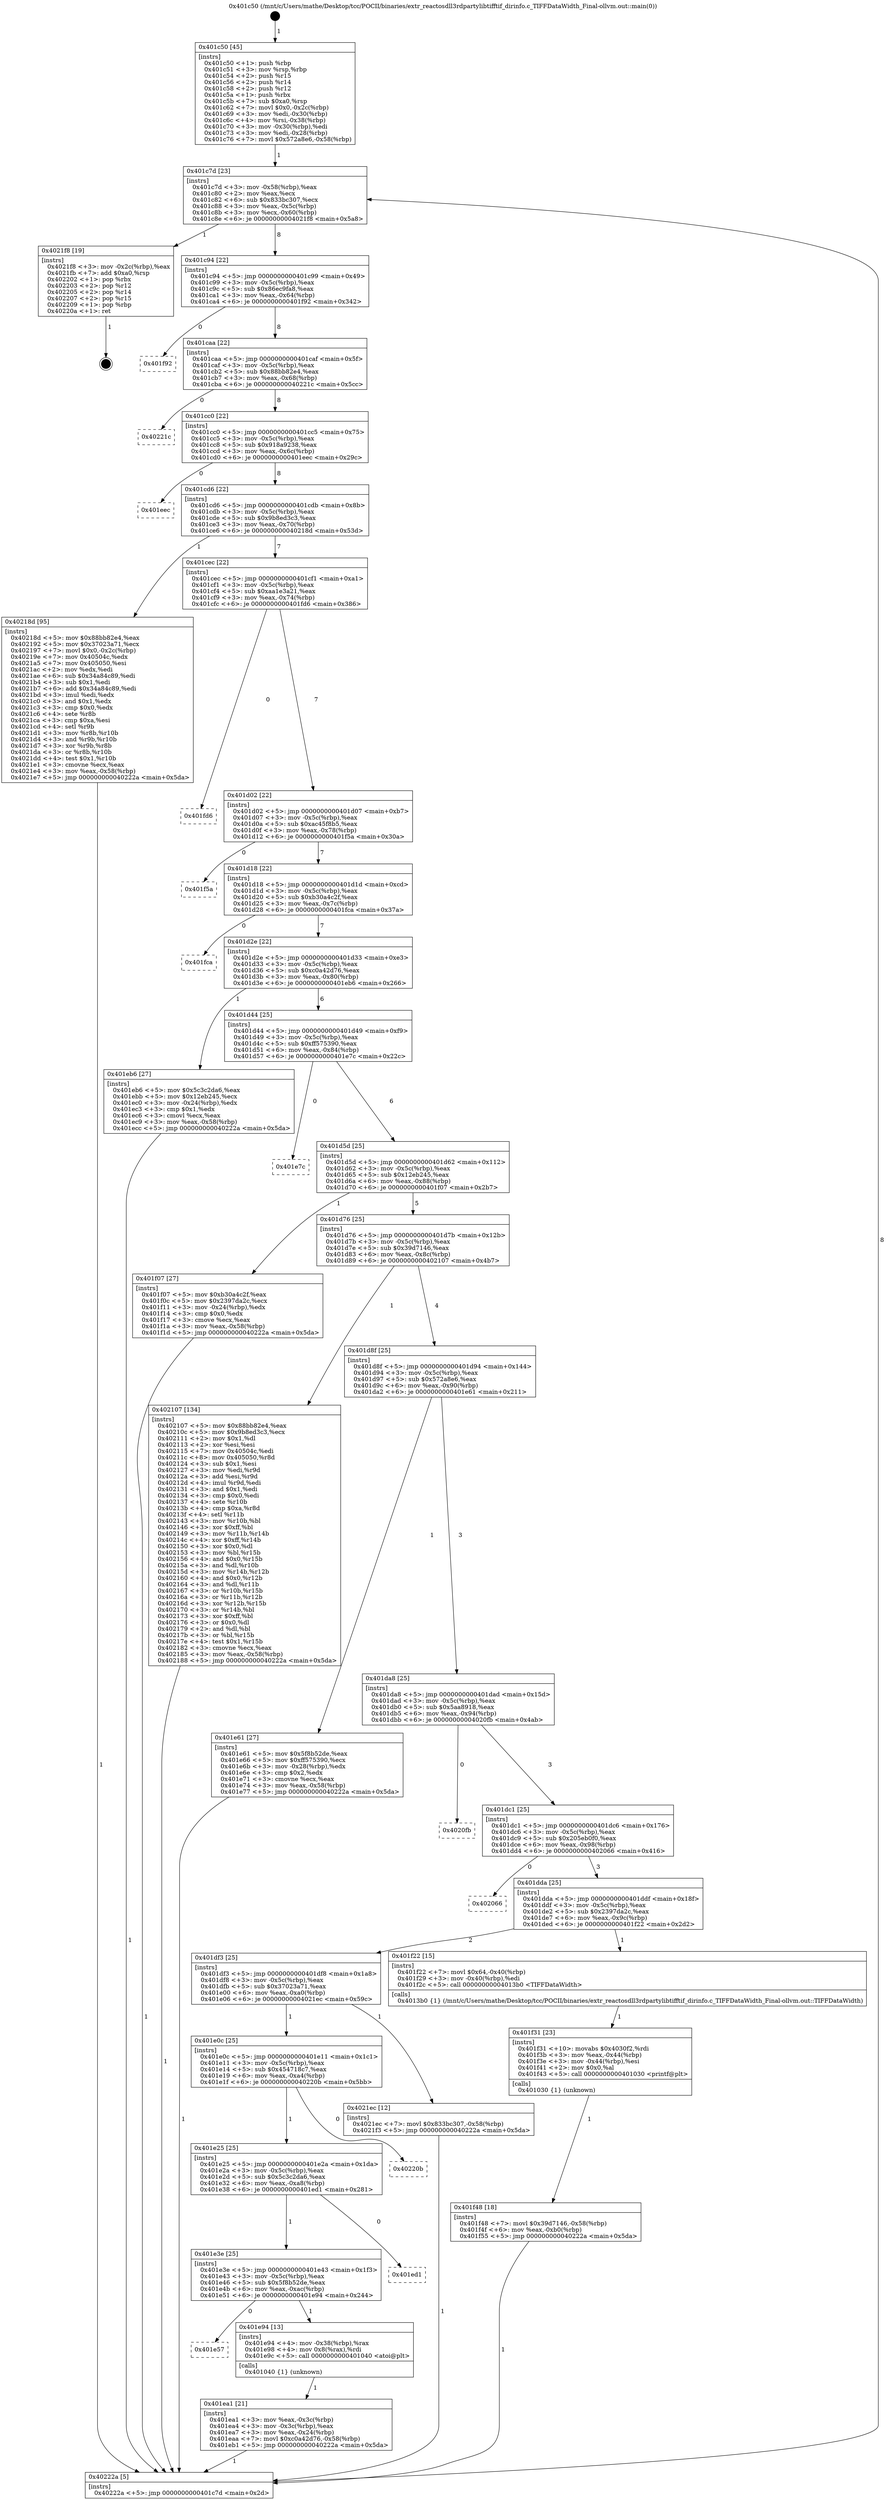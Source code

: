 digraph "0x401c50" {
  label = "0x401c50 (/mnt/c/Users/mathe/Desktop/tcc/POCII/binaries/extr_reactosdll3rdpartylibtifftif_dirinfo.c_TIFFDataWidth_Final-ollvm.out::main(0))"
  labelloc = "t"
  node[shape=record]

  Entry [label="",width=0.3,height=0.3,shape=circle,fillcolor=black,style=filled]
  "0x401c7d" [label="{
     0x401c7d [23]\l
     | [instrs]\l
     &nbsp;&nbsp;0x401c7d \<+3\>: mov -0x58(%rbp),%eax\l
     &nbsp;&nbsp;0x401c80 \<+2\>: mov %eax,%ecx\l
     &nbsp;&nbsp;0x401c82 \<+6\>: sub $0x833bc307,%ecx\l
     &nbsp;&nbsp;0x401c88 \<+3\>: mov %eax,-0x5c(%rbp)\l
     &nbsp;&nbsp;0x401c8b \<+3\>: mov %ecx,-0x60(%rbp)\l
     &nbsp;&nbsp;0x401c8e \<+6\>: je 00000000004021f8 \<main+0x5a8\>\l
  }"]
  "0x4021f8" [label="{
     0x4021f8 [19]\l
     | [instrs]\l
     &nbsp;&nbsp;0x4021f8 \<+3\>: mov -0x2c(%rbp),%eax\l
     &nbsp;&nbsp;0x4021fb \<+7\>: add $0xa0,%rsp\l
     &nbsp;&nbsp;0x402202 \<+1\>: pop %rbx\l
     &nbsp;&nbsp;0x402203 \<+2\>: pop %r12\l
     &nbsp;&nbsp;0x402205 \<+2\>: pop %r14\l
     &nbsp;&nbsp;0x402207 \<+2\>: pop %r15\l
     &nbsp;&nbsp;0x402209 \<+1\>: pop %rbp\l
     &nbsp;&nbsp;0x40220a \<+1\>: ret\l
  }"]
  "0x401c94" [label="{
     0x401c94 [22]\l
     | [instrs]\l
     &nbsp;&nbsp;0x401c94 \<+5\>: jmp 0000000000401c99 \<main+0x49\>\l
     &nbsp;&nbsp;0x401c99 \<+3\>: mov -0x5c(%rbp),%eax\l
     &nbsp;&nbsp;0x401c9c \<+5\>: sub $0x86ec9fa8,%eax\l
     &nbsp;&nbsp;0x401ca1 \<+3\>: mov %eax,-0x64(%rbp)\l
     &nbsp;&nbsp;0x401ca4 \<+6\>: je 0000000000401f92 \<main+0x342\>\l
  }"]
  Exit [label="",width=0.3,height=0.3,shape=circle,fillcolor=black,style=filled,peripheries=2]
  "0x401f92" [label="{
     0x401f92\l
  }", style=dashed]
  "0x401caa" [label="{
     0x401caa [22]\l
     | [instrs]\l
     &nbsp;&nbsp;0x401caa \<+5\>: jmp 0000000000401caf \<main+0x5f\>\l
     &nbsp;&nbsp;0x401caf \<+3\>: mov -0x5c(%rbp),%eax\l
     &nbsp;&nbsp;0x401cb2 \<+5\>: sub $0x88bb82e4,%eax\l
     &nbsp;&nbsp;0x401cb7 \<+3\>: mov %eax,-0x68(%rbp)\l
     &nbsp;&nbsp;0x401cba \<+6\>: je 000000000040221c \<main+0x5cc\>\l
  }"]
  "0x401f48" [label="{
     0x401f48 [18]\l
     | [instrs]\l
     &nbsp;&nbsp;0x401f48 \<+7\>: movl $0x39d7146,-0x58(%rbp)\l
     &nbsp;&nbsp;0x401f4f \<+6\>: mov %eax,-0xb0(%rbp)\l
     &nbsp;&nbsp;0x401f55 \<+5\>: jmp 000000000040222a \<main+0x5da\>\l
  }"]
  "0x40221c" [label="{
     0x40221c\l
  }", style=dashed]
  "0x401cc0" [label="{
     0x401cc0 [22]\l
     | [instrs]\l
     &nbsp;&nbsp;0x401cc0 \<+5\>: jmp 0000000000401cc5 \<main+0x75\>\l
     &nbsp;&nbsp;0x401cc5 \<+3\>: mov -0x5c(%rbp),%eax\l
     &nbsp;&nbsp;0x401cc8 \<+5\>: sub $0x918a9238,%eax\l
     &nbsp;&nbsp;0x401ccd \<+3\>: mov %eax,-0x6c(%rbp)\l
     &nbsp;&nbsp;0x401cd0 \<+6\>: je 0000000000401eec \<main+0x29c\>\l
  }"]
  "0x401f31" [label="{
     0x401f31 [23]\l
     | [instrs]\l
     &nbsp;&nbsp;0x401f31 \<+10\>: movabs $0x4030f2,%rdi\l
     &nbsp;&nbsp;0x401f3b \<+3\>: mov %eax,-0x44(%rbp)\l
     &nbsp;&nbsp;0x401f3e \<+3\>: mov -0x44(%rbp),%esi\l
     &nbsp;&nbsp;0x401f41 \<+2\>: mov $0x0,%al\l
     &nbsp;&nbsp;0x401f43 \<+5\>: call 0000000000401030 \<printf@plt\>\l
     | [calls]\l
     &nbsp;&nbsp;0x401030 \{1\} (unknown)\l
  }"]
  "0x401eec" [label="{
     0x401eec\l
  }", style=dashed]
  "0x401cd6" [label="{
     0x401cd6 [22]\l
     | [instrs]\l
     &nbsp;&nbsp;0x401cd6 \<+5\>: jmp 0000000000401cdb \<main+0x8b\>\l
     &nbsp;&nbsp;0x401cdb \<+3\>: mov -0x5c(%rbp),%eax\l
     &nbsp;&nbsp;0x401cde \<+5\>: sub $0x9b8ed3c3,%eax\l
     &nbsp;&nbsp;0x401ce3 \<+3\>: mov %eax,-0x70(%rbp)\l
     &nbsp;&nbsp;0x401ce6 \<+6\>: je 000000000040218d \<main+0x53d\>\l
  }"]
  "0x401ea1" [label="{
     0x401ea1 [21]\l
     | [instrs]\l
     &nbsp;&nbsp;0x401ea1 \<+3\>: mov %eax,-0x3c(%rbp)\l
     &nbsp;&nbsp;0x401ea4 \<+3\>: mov -0x3c(%rbp),%eax\l
     &nbsp;&nbsp;0x401ea7 \<+3\>: mov %eax,-0x24(%rbp)\l
     &nbsp;&nbsp;0x401eaa \<+7\>: movl $0xc0a42d76,-0x58(%rbp)\l
     &nbsp;&nbsp;0x401eb1 \<+5\>: jmp 000000000040222a \<main+0x5da\>\l
  }"]
  "0x40218d" [label="{
     0x40218d [95]\l
     | [instrs]\l
     &nbsp;&nbsp;0x40218d \<+5\>: mov $0x88bb82e4,%eax\l
     &nbsp;&nbsp;0x402192 \<+5\>: mov $0x37023a71,%ecx\l
     &nbsp;&nbsp;0x402197 \<+7\>: movl $0x0,-0x2c(%rbp)\l
     &nbsp;&nbsp;0x40219e \<+7\>: mov 0x40504c,%edx\l
     &nbsp;&nbsp;0x4021a5 \<+7\>: mov 0x405050,%esi\l
     &nbsp;&nbsp;0x4021ac \<+2\>: mov %edx,%edi\l
     &nbsp;&nbsp;0x4021ae \<+6\>: sub $0x34a84c89,%edi\l
     &nbsp;&nbsp;0x4021b4 \<+3\>: sub $0x1,%edi\l
     &nbsp;&nbsp;0x4021b7 \<+6\>: add $0x34a84c89,%edi\l
     &nbsp;&nbsp;0x4021bd \<+3\>: imul %edi,%edx\l
     &nbsp;&nbsp;0x4021c0 \<+3\>: and $0x1,%edx\l
     &nbsp;&nbsp;0x4021c3 \<+3\>: cmp $0x0,%edx\l
     &nbsp;&nbsp;0x4021c6 \<+4\>: sete %r8b\l
     &nbsp;&nbsp;0x4021ca \<+3\>: cmp $0xa,%esi\l
     &nbsp;&nbsp;0x4021cd \<+4\>: setl %r9b\l
     &nbsp;&nbsp;0x4021d1 \<+3\>: mov %r8b,%r10b\l
     &nbsp;&nbsp;0x4021d4 \<+3\>: and %r9b,%r10b\l
     &nbsp;&nbsp;0x4021d7 \<+3\>: xor %r9b,%r8b\l
     &nbsp;&nbsp;0x4021da \<+3\>: or %r8b,%r10b\l
     &nbsp;&nbsp;0x4021dd \<+4\>: test $0x1,%r10b\l
     &nbsp;&nbsp;0x4021e1 \<+3\>: cmovne %ecx,%eax\l
     &nbsp;&nbsp;0x4021e4 \<+3\>: mov %eax,-0x58(%rbp)\l
     &nbsp;&nbsp;0x4021e7 \<+5\>: jmp 000000000040222a \<main+0x5da\>\l
  }"]
  "0x401cec" [label="{
     0x401cec [22]\l
     | [instrs]\l
     &nbsp;&nbsp;0x401cec \<+5\>: jmp 0000000000401cf1 \<main+0xa1\>\l
     &nbsp;&nbsp;0x401cf1 \<+3\>: mov -0x5c(%rbp),%eax\l
     &nbsp;&nbsp;0x401cf4 \<+5\>: sub $0xaa1e3a21,%eax\l
     &nbsp;&nbsp;0x401cf9 \<+3\>: mov %eax,-0x74(%rbp)\l
     &nbsp;&nbsp;0x401cfc \<+6\>: je 0000000000401fd6 \<main+0x386\>\l
  }"]
  "0x401e57" [label="{
     0x401e57\l
  }", style=dashed]
  "0x401fd6" [label="{
     0x401fd6\l
  }", style=dashed]
  "0x401d02" [label="{
     0x401d02 [22]\l
     | [instrs]\l
     &nbsp;&nbsp;0x401d02 \<+5\>: jmp 0000000000401d07 \<main+0xb7\>\l
     &nbsp;&nbsp;0x401d07 \<+3\>: mov -0x5c(%rbp),%eax\l
     &nbsp;&nbsp;0x401d0a \<+5\>: sub $0xac45f8b5,%eax\l
     &nbsp;&nbsp;0x401d0f \<+3\>: mov %eax,-0x78(%rbp)\l
     &nbsp;&nbsp;0x401d12 \<+6\>: je 0000000000401f5a \<main+0x30a\>\l
  }"]
  "0x401e94" [label="{
     0x401e94 [13]\l
     | [instrs]\l
     &nbsp;&nbsp;0x401e94 \<+4\>: mov -0x38(%rbp),%rax\l
     &nbsp;&nbsp;0x401e98 \<+4\>: mov 0x8(%rax),%rdi\l
     &nbsp;&nbsp;0x401e9c \<+5\>: call 0000000000401040 \<atoi@plt\>\l
     | [calls]\l
     &nbsp;&nbsp;0x401040 \{1\} (unknown)\l
  }"]
  "0x401f5a" [label="{
     0x401f5a\l
  }", style=dashed]
  "0x401d18" [label="{
     0x401d18 [22]\l
     | [instrs]\l
     &nbsp;&nbsp;0x401d18 \<+5\>: jmp 0000000000401d1d \<main+0xcd\>\l
     &nbsp;&nbsp;0x401d1d \<+3\>: mov -0x5c(%rbp),%eax\l
     &nbsp;&nbsp;0x401d20 \<+5\>: sub $0xb30a4c2f,%eax\l
     &nbsp;&nbsp;0x401d25 \<+3\>: mov %eax,-0x7c(%rbp)\l
     &nbsp;&nbsp;0x401d28 \<+6\>: je 0000000000401fca \<main+0x37a\>\l
  }"]
  "0x401e3e" [label="{
     0x401e3e [25]\l
     | [instrs]\l
     &nbsp;&nbsp;0x401e3e \<+5\>: jmp 0000000000401e43 \<main+0x1f3\>\l
     &nbsp;&nbsp;0x401e43 \<+3\>: mov -0x5c(%rbp),%eax\l
     &nbsp;&nbsp;0x401e46 \<+5\>: sub $0x5f8b52de,%eax\l
     &nbsp;&nbsp;0x401e4b \<+6\>: mov %eax,-0xac(%rbp)\l
     &nbsp;&nbsp;0x401e51 \<+6\>: je 0000000000401e94 \<main+0x244\>\l
  }"]
  "0x401fca" [label="{
     0x401fca\l
  }", style=dashed]
  "0x401d2e" [label="{
     0x401d2e [22]\l
     | [instrs]\l
     &nbsp;&nbsp;0x401d2e \<+5\>: jmp 0000000000401d33 \<main+0xe3\>\l
     &nbsp;&nbsp;0x401d33 \<+3\>: mov -0x5c(%rbp),%eax\l
     &nbsp;&nbsp;0x401d36 \<+5\>: sub $0xc0a42d76,%eax\l
     &nbsp;&nbsp;0x401d3b \<+3\>: mov %eax,-0x80(%rbp)\l
     &nbsp;&nbsp;0x401d3e \<+6\>: je 0000000000401eb6 \<main+0x266\>\l
  }"]
  "0x401ed1" [label="{
     0x401ed1\l
  }", style=dashed]
  "0x401eb6" [label="{
     0x401eb6 [27]\l
     | [instrs]\l
     &nbsp;&nbsp;0x401eb6 \<+5\>: mov $0x5c3c2da6,%eax\l
     &nbsp;&nbsp;0x401ebb \<+5\>: mov $0x12eb245,%ecx\l
     &nbsp;&nbsp;0x401ec0 \<+3\>: mov -0x24(%rbp),%edx\l
     &nbsp;&nbsp;0x401ec3 \<+3\>: cmp $0x1,%edx\l
     &nbsp;&nbsp;0x401ec6 \<+3\>: cmovl %ecx,%eax\l
     &nbsp;&nbsp;0x401ec9 \<+3\>: mov %eax,-0x58(%rbp)\l
     &nbsp;&nbsp;0x401ecc \<+5\>: jmp 000000000040222a \<main+0x5da\>\l
  }"]
  "0x401d44" [label="{
     0x401d44 [25]\l
     | [instrs]\l
     &nbsp;&nbsp;0x401d44 \<+5\>: jmp 0000000000401d49 \<main+0xf9\>\l
     &nbsp;&nbsp;0x401d49 \<+3\>: mov -0x5c(%rbp),%eax\l
     &nbsp;&nbsp;0x401d4c \<+5\>: sub $0xff575390,%eax\l
     &nbsp;&nbsp;0x401d51 \<+6\>: mov %eax,-0x84(%rbp)\l
     &nbsp;&nbsp;0x401d57 \<+6\>: je 0000000000401e7c \<main+0x22c\>\l
  }"]
  "0x401e25" [label="{
     0x401e25 [25]\l
     | [instrs]\l
     &nbsp;&nbsp;0x401e25 \<+5\>: jmp 0000000000401e2a \<main+0x1da\>\l
     &nbsp;&nbsp;0x401e2a \<+3\>: mov -0x5c(%rbp),%eax\l
     &nbsp;&nbsp;0x401e2d \<+5\>: sub $0x5c3c2da6,%eax\l
     &nbsp;&nbsp;0x401e32 \<+6\>: mov %eax,-0xa8(%rbp)\l
     &nbsp;&nbsp;0x401e38 \<+6\>: je 0000000000401ed1 \<main+0x281\>\l
  }"]
  "0x401e7c" [label="{
     0x401e7c\l
  }", style=dashed]
  "0x401d5d" [label="{
     0x401d5d [25]\l
     | [instrs]\l
     &nbsp;&nbsp;0x401d5d \<+5\>: jmp 0000000000401d62 \<main+0x112\>\l
     &nbsp;&nbsp;0x401d62 \<+3\>: mov -0x5c(%rbp),%eax\l
     &nbsp;&nbsp;0x401d65 \<+5\>: sub $0x12eb245,%eax\l
     &nbsp;&nbsp;0x401d6a \<+6\>: mov %eax,-0x88(%rbp)\l
     &nbsp;&nbsp;0x401d70 \<+6\>: je 0000000000401f07 \<main+0x2b7\>\l
  }"]
  "0x40220b" [label="{
     0x40220b\l
  }", style=dashed]
  "0x401f07" [label="{
     0x401f07 [27]\l
     | [instrs]\l
     &nbsp;&nbsp;0x401f07 \<+5\>: mov $0xb30a4c2f,%eax\l
     &nbsp;&nbsp;0x401f0c \<+5\>: mov $0x2397da2c,%ecx\l
     &nbsp;&nbsp;0x401f11 \<+3\>: mov -0x24(%rbp),%edx\l
     &nbsp;&nbsp;0x401f14 \<+3\>: cmp $0x0,%edx\l
     &nbsp;&nbsp;0x401f17 \<+3\>: cmove %ecx,%eax\l
     &nbsp;&nbsp;0x401f1a \<+3\>: mov %eax,-0x58(%rbp)\l
     &nbsp;&nbsp;0x401f1d \<+5\>: jmp 000000000040222a \<main+0x5da\>\l
  }"]
  "0x401d76" [label="{
     0x401d76 [25]\l
     | [instrs]\l
     &nbsp;&nbsp;0x401d76 \<+5\>: jmp 0000000000401d7b \<main+0x12b\>\l
     &nbsp;&nbsp;0x401d7b \<+3\>: mov -0x5c(%rbp),%eax\l
     &nbsp;&nbsp;0x401d7e \<+5\>: sub $0x39d7146,%eax\l
     &nbsp;&nbsp;0x401d83 \<+6\>: mov %eax,-0x8c(%rbp)\l
     &nbsp;&nbsp;0x401d89 \<+6\>: je 0000000000402107 \<main+0x4b7\>\l
  }"]
  "0x401e0c" [label="{
     0x401e0c [25]\l
     | [instrs]\l
     &nbsp;&nbsp;0x401e0c \<+5\>: jmp 0000000000401e11 \<main+0x1c1\>\l
     &nbsp;&nbsp;0x401e11 \<+3\>: mov -0x5c(%rbp),%eax\l
     &nbsp;&nbsp;0x401e14 \<+5\>: sub $0x454718c7,%eax\l
     &nbsp;&nbsp;0x401e19 \<+6\>: mov %eax,-0xa4(%rbp)\l
     &nbsp;&nbsp;0x401e1f \<+6\>: je 000000000040220b \<main+0x5bb\>\l
  }"]
  "0x402107" [label="{
     0x402107 [134]\l
     | [instrs]\l
     &nbsp;&nbsp;0x402107 \<+5\>: mov $0x88bb82e4,%eax\l
     &nbsp;&nbsp;0x40210c \<+5\>: mov $0x9b8ed3c3,%ecx\l
     &nbsp;&nbsp;0x402111 \<+2\>: mov $0x1,%dl\l
     &nbsp;&nbsp;0x402113 \<+2\>: xor %esi,%esi\l
     &nbsp;&nbsp;0x402115 \<+7\>: mov 0x40504c,%edi\l
     &nbsp;&nbsp;0x40211c \<+8\>: mov 0x405050,%r8d\l
     &nbsp;&nbsp;0x402124 \<+3\>: sub $0x1,%esi\l
     &nbsp;&nbsp;0x402127 \<+3\>: mov %edi,%r9d\l
     &nbsp;&nbsp;0x40212a \<+3\>: add %esi,%r9d\l
     &nbsp;&nbsp;0x40212d \<+4\>: imul %r9d,%edi\l
     &nbsp;&nbsp;0x402131 \<+3\>: and $0x1,%edi\l
     &nbsp;&nbsp;0x402134 \<+3\>: cmp $0x0,%edi\l
     &nbsp;&nbsp;0x402137 \<+4\>: sete %r10b\l
     &nbsp;&nbsp;0x40213b \<+4\>: cmp $0xa,%r8d\l
     &nbsp;&nbsp;0x40213f \<+4\>: setl %r11b\l
     &nbsp;&nbsp;0x402143 \<+3\>: mov %r10b,%bl\l
     &nbsp;&nbsp;0x402146 \<+3\>: xor $0xff,%bl\l
     &nbsp;&nbsp;0x402149 \<+3\>: mov %r11b,%r14b\l
     &nbsp;&nbsp;0x40214c \<+4\>: xor $0xff,%r14b\l
     &nbsp;&nbsp;0x402150 \<+3\>: xor $0x0,%dl\l
     &nbsp;&nbsp;0x402153 \<+3\>: mov %bl,%r15b\l
     &nbsp;&nbsp;0x402156 \<+4\>: and $0x0,%r15b\l
     &nbsp;&nbsp;0x40215a \<+3\>: and %dl,%r10b\l
     &nbsp;&nbsp;0x40215d \<+3\>: mov %r14b,%r12b\l
     &nbsp;&nbsp;0x402160 \<+4\>: and $0x0,%r12b\l
     &nbsp;&nbsp;0x402164 \<+3\>: and %dl,%r11b\l
     &nbsp;&nbsp;0x402167 \<+3\>: or %r10b,%r15b\l
     &nbsp;&nbsp;0x40216a \<+3\>: or %r11b,%r12b\l
     &nbsp;&nbsp;0x40216d \<+3\>: xor %r12b,%r15b\l
     &nbsp;&nbsp;0x402170 \<+3\>: or %r14b,%bl\l
     &nbsp;&nbsp;0x402173 \<+3\>: xor $0xff,%bl\l
     &nbsp;&nbsp;0x402176 \<+3\>: or $0x0,%dl\l
     &nbsp;&nbsp;0x402179 \<+2\>: and %dl,%bl\l
     &nbsp;&nbsp;0x40217b \<+3\>: or %bl,%r15b\l
     &nbsp;&nbsp;0x40217e \<+4\>: test $0x1,%r15b\l
     &nbsp;&nbsp;0x402182 \<+3\>: cmovne %ecx,%eax\l
     &nbsp;&nbsp;0x402185 \<+3\>: mov %eax,-0x58(%rbp)\l
     &nbsp;&nbsp;0x402188 \<+5\>: jmp 000000000040222a \<main+0x5da\>\l
  }"]
  "0x401d8f" [label="{
     0x401d8f [25]\l
     | [instrs]\l
     &nbsp;&nbsp;0x401d8f \<+5\>: jmp 0000000000401d94 \<main+0x144\>\l
     &nbsp;&nbsp;0x401d94 \<+3\>: mov -0x5c(%rbp),%eax\l
     &nbsp;&nbsp;0x401d97 \<+5\>: sub $0x572a8e6,%eax\l
     &nbsp;&nbsp;0x401d9c \<+6\>: mov %eax,-0x90(%rbp)\l
     &nbsp;&nbsp;0x401da2 \<+6\>: je 0000000000401e61 \<main+0x211\>\l
  }"]
  "0x4021ec" [label="{
     0x4021ec [12]\l
     | [instrs]\l
     &nbsp;&nbsp;0x4021ec \<+7\>: movl $0x833bc307,-0x58(%rbp)\l
     &nbsp;&nbsp;0x4021f3 \<+5\>: jmp 000000000040222a \<main+0x5da\>\l
  }"]
  "0x401e61" [label="{
     0x401e61 [27]\l
     | [instrs]\l
     &nbsp;&nbsp;0x401e61 \<+5\>: mov $0x5f8b52de,%eax\l
     &nbsp;&nbsp;0x401e66 \<+5\>: mov $0xff575390,%ecx\l
     &nbsp;&nbsp;0x401e6b \<+3\>: mov -0x28(%rbp),%edx\l
     &nbsp;&nbsp;0x401e6e \<+3\>: cmp $0x2,%edx\l
     &nbsp;&nbsp;0x401e71 \<+3\>: cmovne %ecx,%eax\l
     &nbsp;&nbsp;0x401e74 \<+3\>: mov %eax,-0x58(%rbp)\l
     &nbsp;&nbsp;0x401e77 \<+5\>: jmp 000000000040222a \<main+0x5da\>\l
  }"]
  "0x401da8" [label="{
     0x401da8 [25]\l
     | [instrs]\l
     &nbsp;&nbsp;0x401da8 \<+5\>: jmp 0000000000401dad \<main+0x15d\>\l
     &nbsp;&nbsp;0x401dad \<+3\>: mov -0x5c(%rbp),%eax\l
     &nbsp;&nbsp;0x401db0 \<+5\>: sub $0x5aa8918,%eax\l
     &nbsp;&nbsp;0x401db5 \<+6\>: mov %eax,-0x94(%rbp)\l
     &nbsp;&nbsp;0x401dbb \<+6\>: je 00000000004020fb \<main+0x4ab\>\l
  }"]
  "0x40222a" [label="{
     0x40222a [5]\l
     | [instrs]\l
     &nbsp;&nbsp;0x40222a \<+5\>: jmp 0000000000401c7d \<main+0x2d\>\l
  }"]
  "0x401c50" [label="{
     0x401c50 [45]\l
     | [instrs]\l
     &nbsp;&nbsp;0x401c50 \<+1\>: push %rbp\l
     &nbsp;&nbsp;0x401c51 \<+3\>: mov %rsp,%rbp\l
     &nbsp;&nbsp;0x401c54 \<+2\>: push %r15\l
     &nbsp;&nbsp;0x401c56 \<+2\>: push %r14\l
     &nbsp;&nbsp;0x401c58 \<+2\>: push %r12\l
     &nbsp;&nbsp;0x401c5a \<+1\>: push %rbx\l
     &nbsp;&nbsp;0x401c5b \<+7\>: sub $0xa0,%rsp\l
     &nbsp;&nbsp;0x401c62 \<+7\>: movl $0x0,-0x2c(%rbp)\l
     &nbsp;&nbsp;0x401c69 \<+3\>: mov %edi,-0x30(%rbp)\l
     &nbsp;&nbsp;0x401c6c \<+4\>: mov %rsi,-0x38(%rbp)\l
     &nbsp;&nbsp;0x401c70 \<+3\>: mov -0x30(%rbp),%edi\l
     &nbsp;&nbsp;0x401c73 \<+3\>: mov %edi,-0x28(%rbp)\l
     &nbsp;&nbsp;0x401c76 \<+7\>: movl $0x572a8e6,-0x58(%rbp)\l
  }"]
  "0x401df3" [label="{
     0x401df3 [25]\l
     | [instrs]\l
     &nbsp;&nbsp;0x401df3 \<+5\>: jmp 0000000000401df8 \<main+0x1a8\>\l
     &nbsp;&nbsp;0x401df8 \<+3\>: mov -0x5c(%rbp),%eax\l
     &nbsp;&nbsp;0x401dfb \<+5\>: sub $0x37023a71,%eax\l
     &nbsp;&nbsp;0x401e00 \<+6\>: mov %eax,-0xa0(%rbp)\l
     &nbsp;&nbsp;0x401e06 \<+6\>: je 00000000004021ec \<main+0x59c\>\l
  }"]
  "0x4020fb" [label="{
     0x4020fb\l
  }", style=dashed]
  "0x401dc1" [label="{
     0x401dc1 [25]\l
     | [instrs]\l
     &nbsp;&nbsp;0x401dc1 \<+5\>: jmp 0000000000401dc6 \<main+0x176\>\l
     &nbsp;&nbsp;0x401dc6 \<+3\>: mov -0x5c(%rbp),%eax\l
     &nbsp;&nbsp;0x401dc9 \<+5\>: sub $0x205eb0f0,%eax\l
     &nbsp;&nbsp;0x401dce \<+6\>: mov %eax,-0x98(%rbp)\l
     &nbsp;&nbsp;0x401dd4 \<+6\>: je 0000000000402066 \<main+0x416\>\l
  }"]
  "0x401f22" [label="{
     0x401f22 [15]\l
     | [instrs]\l
     &nbsp;&nbsp;0x401f22 \<+7\>: movl $0x64,-0x40(%rbp)\l
     &nbsp;&nbsp;0x401f29 \<+3\>: mov -0x40(%rbp),%edi\l
     &nbsp;&nbsp;0x401f2c \<+5\>: call 00000000004013b0 \<TIFFDataWidth\>\l
     | [calls]\l
     &nbsp;&nbsp;0x4013b0 \{1\} (/mnt/c/Users/mathe/Desktop/tcc/POCII/binaries/extr_reactosdll3rdpartylibtifftif_dirinfo.c_TIFFDataWidth_Final-ollvm.out::TIFFDataWidth)\l
  }"]
  "0x402066" [label="{
     0x402066\l
  }", style=dashed]
  "0x401dda" [label="{
     0x401dda [25]\l
     | [instrs]\l
     &nbsp;&nbsp;0x401dda \<+5\>: jmp 0000000000401ddf \<main+0x18f\>\l
     &nbsp;&nbsp;0x401ddf \<+3\>: mov -0x5c(%rbp),%eax\l
     &nbsp;&nbsp;0x401de2 \<+5\>: sub $0x2397da2c,%eax\l
     &nbsp;&nbsp;0x401de7 \<+6\>: mov %eax,-0x9c(%rbp)\l
     &nbsp;&nbsp;0x401ded \<+6\>: je 0000000000401f22 \<main+0x2d2\>\l
  }"]
  Entry -> "0x401c50" [label=" 1"]
  "0x401c7d" -> "0x4021f8" [label=" 1"]
  "0x401c7d" -> "0x401c94" [label=" 8"]
  "0x4021f8" -> Exit [label=" 1"]
  "0x401c94" -> "0x401f92" [label=" 0"]
  "0x401c94" -> "0x401caa" [label=" 8"]
  "0x4021ec" -> "0x40222a" [label=" 1"]
  "0x401caa" -> "0x40221c" [label=" 0"]
  "0x401caa" -> "0x401cc0" [label=" 8"]
  "0x40218d" -> "0x40222a" [label=" 1"]
  "0x401cc0" -> "0x401eec" [label=" 0"]
  "0x401cc0" -> "0x401cd6" [label=" 8"]
  "0x402107" -> "0x40222a" [label=" 1"]
  "0x401cd6" -> "0x40218d" [label=" 1"]
  "0x401cd6" -> "0x401cec" [label=" 7"]
  "0x401f48" -> "0x40222a" [label=" 1"]
  "0x401cec" -> "0x401fd6" [label=" 0"]
  "0x401cec" -> "0x401d02" [label=" 7"]
  "0x401f31" -> "0x401f48" [label=" 1"]
  "0x401d02" -> "0x401f5a" [label=" 0"]
  "0x401d02" -> "0x401d18" [label=" 7"]
  "0x401f22" -> "0x401f31" [label=" 1"]
  "0x401d18" -> "0x401fca" [label=" 0"]
  "0x401d18" -> "0x401d2e" [label=" 7"]
  "0x401eb6" -> "0x40222a" [label=" 1"]
  "0x401d2e" -> "0x401eb6" [label=" 1"]
  "0x401d2e" -> "0x401d44" [label=" 6"]
  "0x401ea1" -> "0x40222a" [label=" 1"]
  "0x401d44" -> "0x401e7c" [label=" 0"]
  "0x401d44" -> "0x401d5d" [label=" 6"]
  "0x401e3e" -> "0x401e57" [label=" 0"]
  "0x401d5d" -> "0x401f07" [label=" 1"]
  "0x401d5d" -> "0x401d76" [label=" 5"]
  "0x401e3e" -> "0x401e94" [label=" 1"]
  "0x401d76" -> "0x402107" [label=" 1"]
  "0x401d76" -> "0x401d8f" [label=" 4"]
  "0x401e25" -> "0x401e3e" [label=" 1"]
  "0x401d8f" -> "0x401e61" [label=" 1"]
  "0x401d8f" -> "0x401da8" [label=" 3"]
  "0x401e61" -> "0x40222a" [label=" 1"]
  "0x401c50" -> "0x401c7d" [label=" 1"]
  "0x40222a" -> "0x401c7d" [label=" 8"]
  "0x401e25" -> "0x401ed1" [label=" 0"]
  "0x401da8" -> "0x4020fb" [label=" 0"]
  "0x401da8" -> "0x401dc1" [label=" 3"]
  "0x401e0c" -> "0x401e25" [label=" 1"]
  "0x401dc1" -> "0x402066" [label=" 0"]
  "0x401dc1" -> "0x401dda" [label=" 3"]
  "0x401e0c" -> "0x40220b" [label=" 0"]
  "0x401dda" -> "0x401f22" [label=" 1"]
  "0x401dda" -> "0x401df3" [label=" 2"]
  "0x401e94" -> "0x401ea1" [label=" 1"]
  "0x401df3" -> "0x4021ec" [label=" 1"]
  "0x401df3" -> "0x401e0c" [label=" 1"]
  "0x401f07" -> "0x40222a" [label=" 1"]
}
